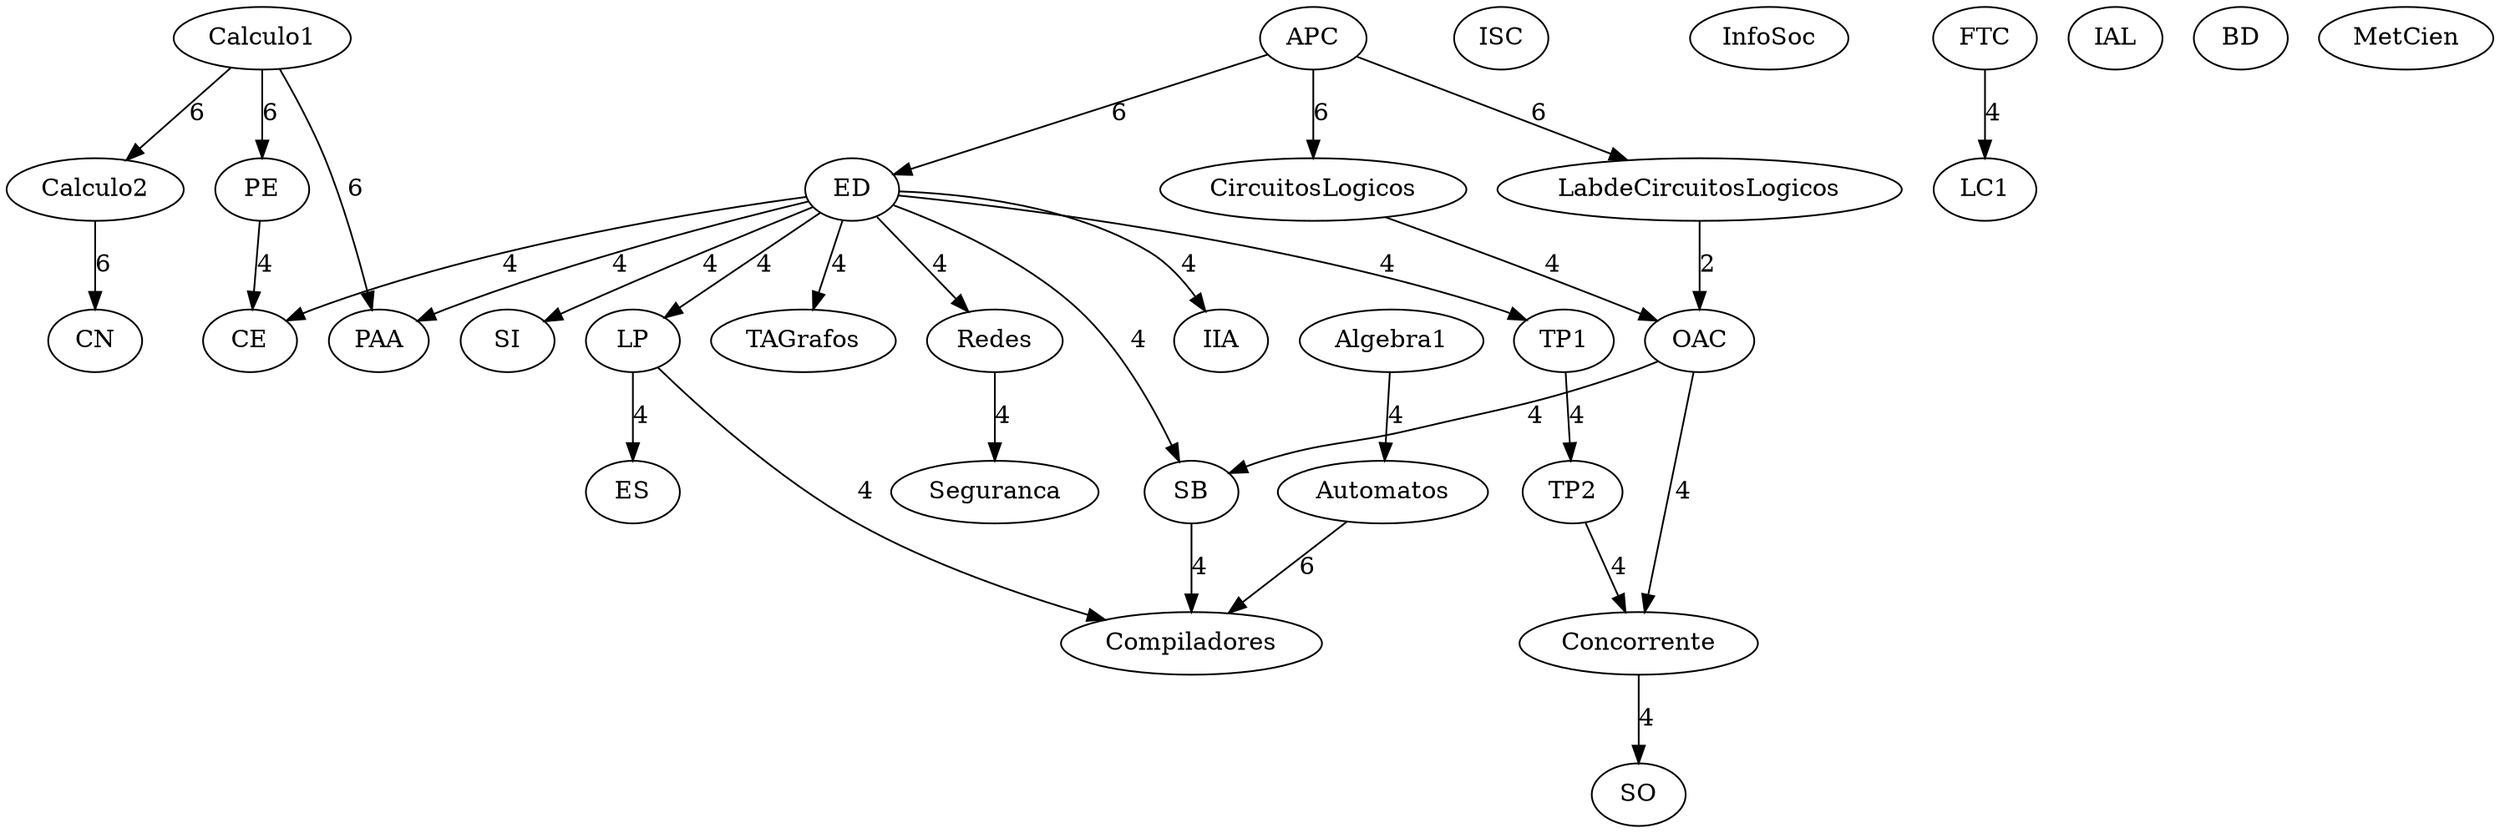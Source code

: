 digraph CIC_Curriculum {
Calculo1 ;
ISC ;
APC ;
InfoSoc ;
FTC ;
CircuitosLogicos ;
LabdeCircuitosLogicos ;
Calculo2 ;
IAL ;
ED ;
OAC ;
TP1 ;
Algebra1 ;
CN ;
PE ;
LC1 ;
TP2 ;
TAGrafos ;
Redes ;
LP ;
Concorrente ;
ES ;
BD ;
IIA ;
SB ;
SO ;
Automatos ;
SI ;
CE ;
PAA ;
Compiladores ;
Seguranca ;
MetCien ;
Calculo1 -> PAA [label = 6] ;
Calculo1 -> PE [label = 6] ;
Calculo1 -> Calculo2 [label = 6] ;
APC -> ED [label = 6] ;
APC -> LabdeCircuitosLogicos [label = 6] ;
APC -> CircuitosLogicos [label = 6] ;
FTC -> LC1 [label = 4] ;
CircuitosLogicos -> OAC [label = 4] ;
LabdeCircuitosLogicos -> OAC [label = 2] ;
Calculo2 -> CN [label = 6] ;
ED -> PAA [label = 4] ;
ED -> CE [label = 4] ;
ED -> SI [label = 4] ;
ED -> SB [label = 4] ;
ED -> IIA [label = 4] ;
ED -> LP [label = 4] ;
ED -> Redes [label = 4] ;
ED -> TAGrafos [label = 4] ;
ED -> TP1 [label = 4] ;
OAC -> SB [label = 4] ;
OAC -> Concorrente [label = 4] ;
TP1 -> TP2 [label = 4] ;
Algebra1 -> Automatos [label = 4] ;
PE -> CE [label = 4] ;
TP2 -> Concorrente [label = 4] ;
Redes -> Seguranca [label = 4] ;
LP -> Compiladores [label = 4] ;
LP -> ES [label = 4] ;
Concorrente -> SO [label = 4] ;
SB -> Compiladores [label = 4] ;
Automatos -> Compiladores [label = 6] ;
}
